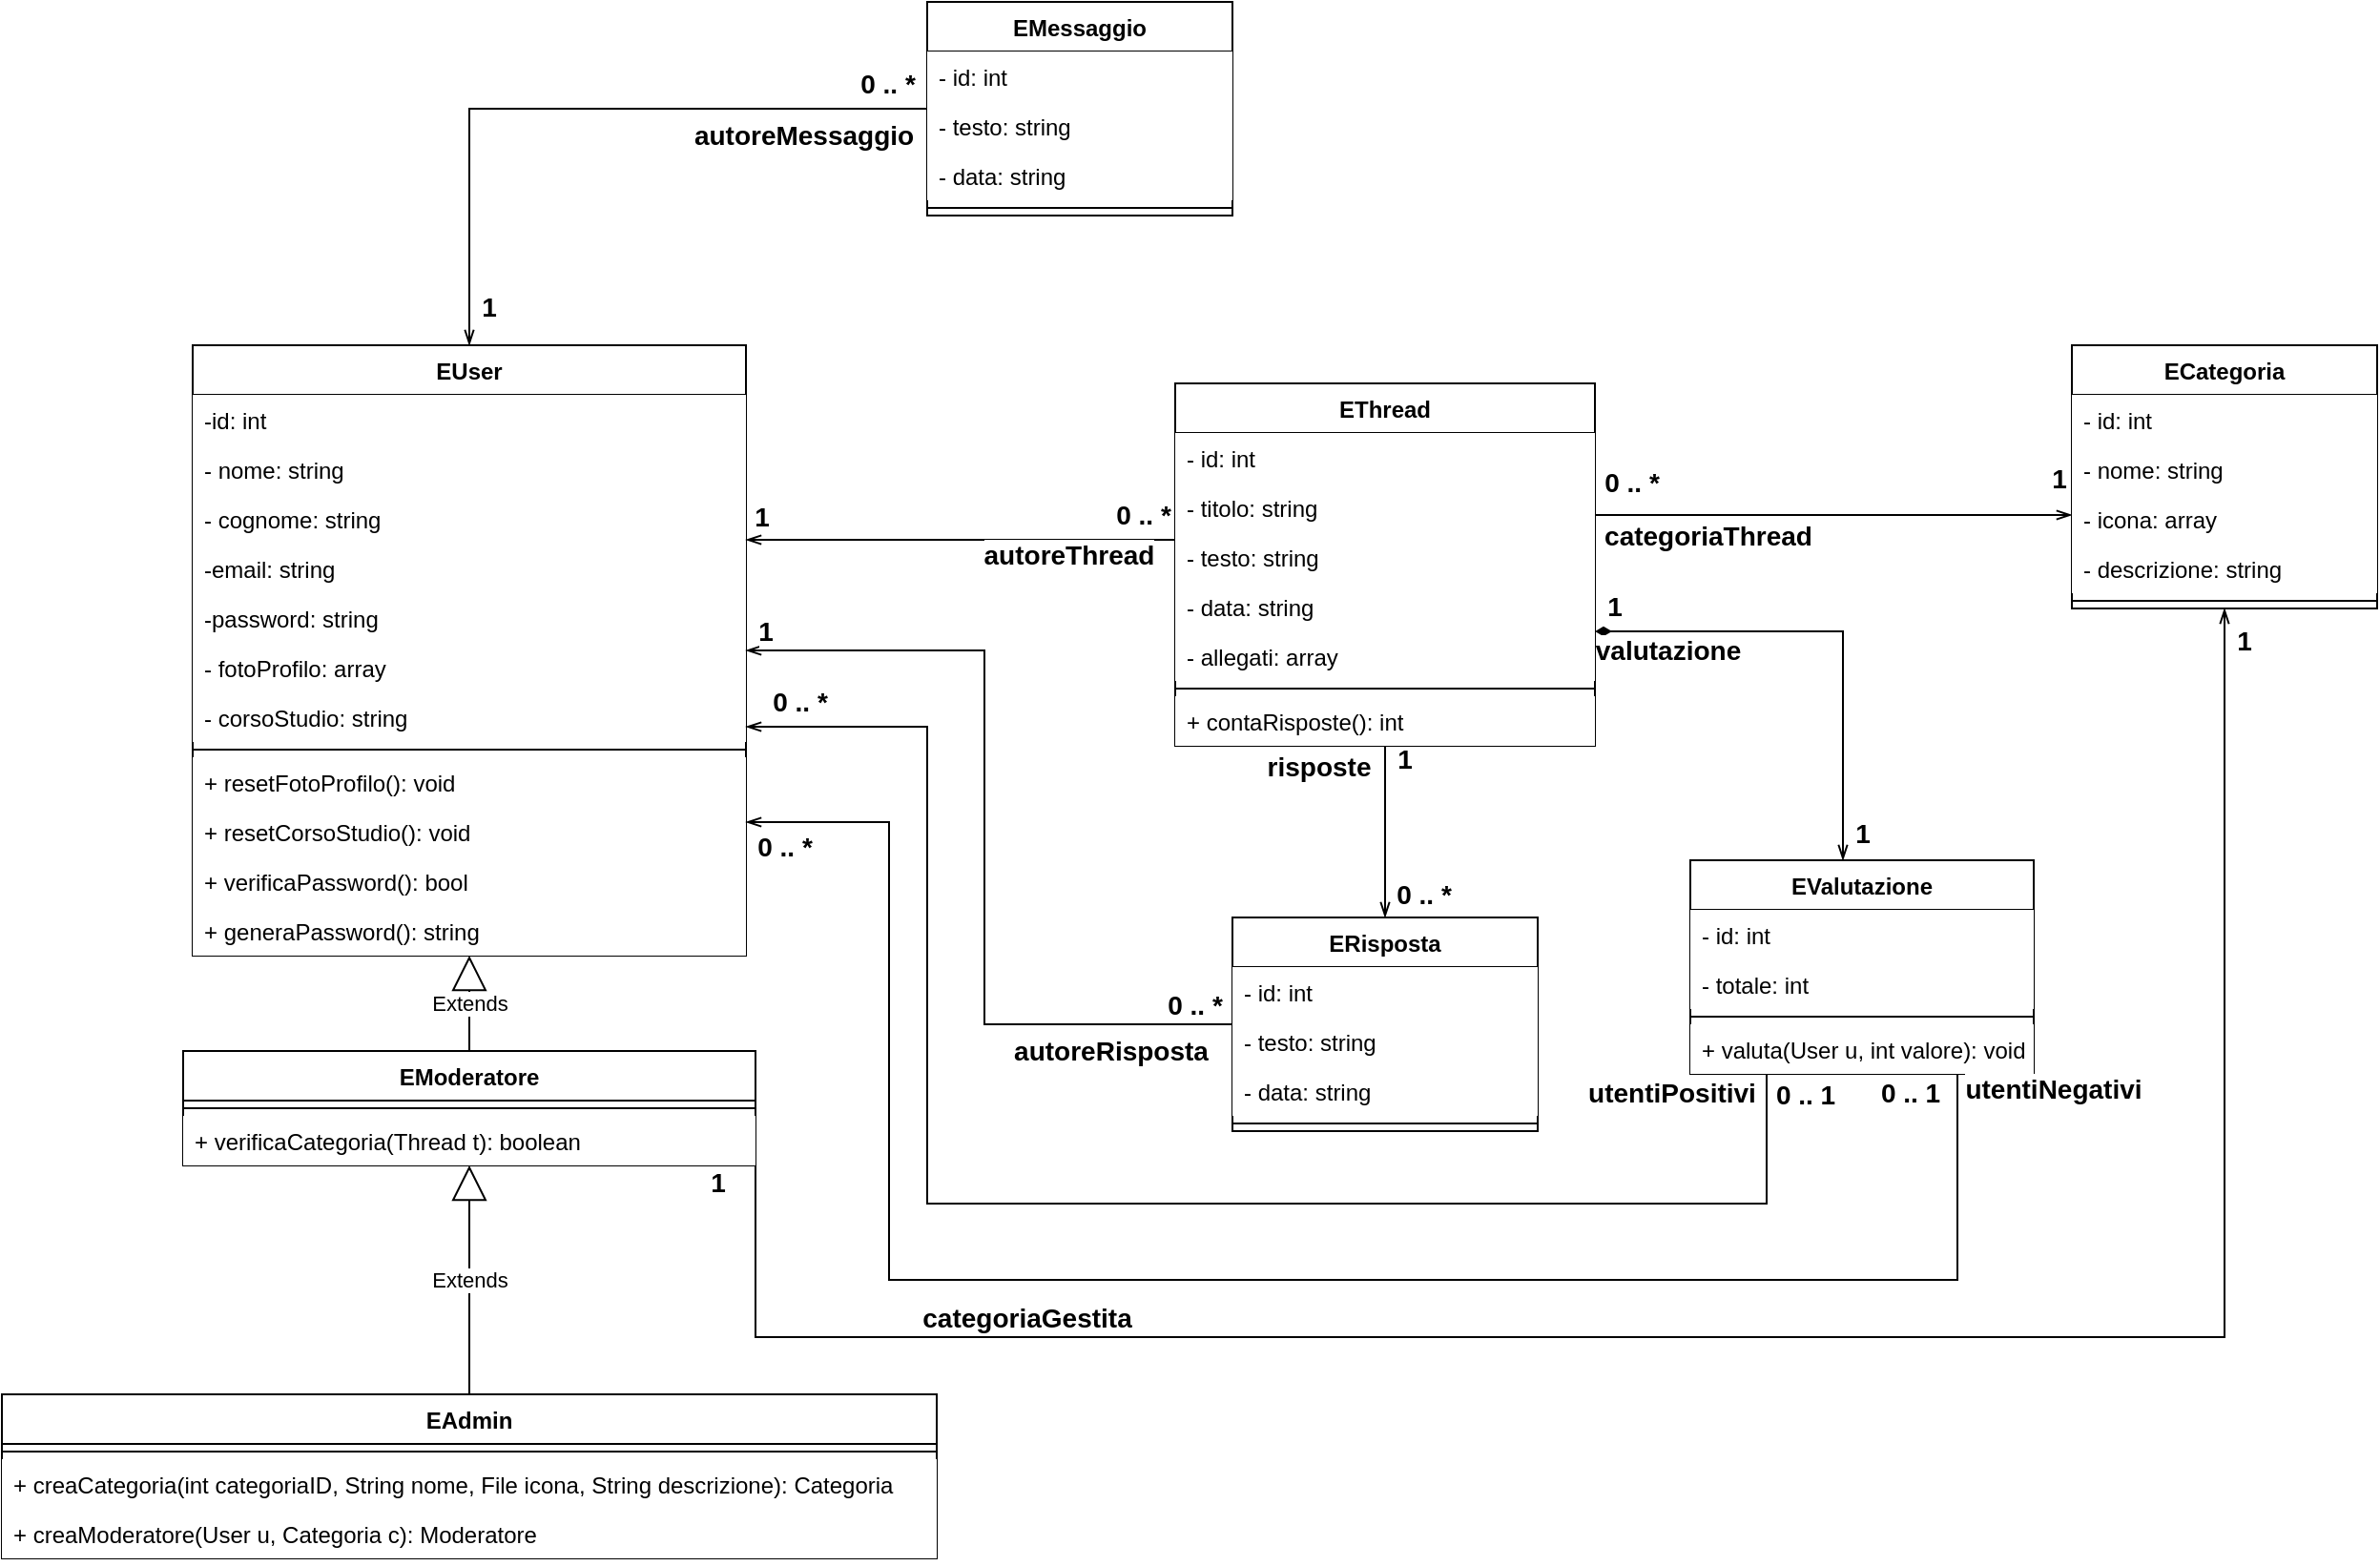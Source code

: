 <mxfile version="14.9.6" type="device"><diagram id="FY32SegJRbvCbCpzABQR" name="Pagina-1"><mxGraphModel dx="1422" dy="822" grid="1" gridSize="10" guides="1" tooltips="1" connect="1" arrows="1" fold="1" page="1" pageScale="1" pageWidth="1169" pageHeight="827" math="0" shadow="0"><root><mxCell id="0"/><mxCell id="1" parent="0"/><mxCell id="3HwnEbcw_e1XSlA-QCfB-1" value="EUser" style="swimlane;fontStyle=1;align=center;verticalAlign=top;childLayout=stackLayout;horizontal=1;startSize=26;horizontalStack=0;resizeParent=1;resizeParentMax=0;resizeLast=0;collapsible=1;marginBottom=0;" parent="1" vertex="1"><mxGeometry x="130" y="210" width="290" height="320" as="geometry"/></mxCell><mxCell id="3HwnEbcw_e1XSlA-QCfB-2" value="-id: int" style="text;align=left;verticalAlign=top;spacingLeft=4;spacingRight=4;overflow=hidden;rotatable=0;points=[[0,0.5],[1,0.5]];portConstraint=eastwest;fillColor=#FFFFFF;" parent="3HwnEbcw_e1XSlA-QCfB-1" vertex="1"><mxGeometry y="26" width="290" height="26" as="geometry"/></mxCell><mxCell id="9W8yVL9PC2JfzHvcN7Px-11" value="- nome: string" style="text;align=left;verticalAlign=top;spacingLeft=4;spacingRight=4;overflow=hidden;rotatable=0;points=[[0,0.5],[1,0.5]];portConstraint=eastwest;fillColor=#FFFFFF;" parent="3HwnEbcw_e1XSlA-QCfB-1" vertex="1"><mxGeometry y="52" width="290" height="26" as="geometry"/></mxCell><mxCell id="3HwnEbcw_e1XSlA-QCfB-5" value="- cognome: string" style="text;align=left;verticalAlign=top;spacingLeft=4;spacingRight=4;overflow=hidden;rotatable=0;points=[[0,0.5],[1,0.5]];portConstraint=eastwest;fillColor=#FFFFFF;" parent="3HwnEbcw_e1XSlA-QCfB-1" vertex="1"><mxGeometry y="78" width="290" height="26" as="geometry"/></mxCell><mxCell id="3HwnEbcw_e1XSlA-QCfB-6" value="-email: string" style="text;align=left;verticalAlign=top;spacingLeft=4;spacingRight=4;overflow=hidden;rotatable=0;points=[[0,0.5],[1,0.5]];portConstraint=eastwest;fillColor=#FFFFFF;" parent="3HwnEbcw_e1XSlA-QCfB-1" vertex="1"><mxGeometry y="104" width="290" height="26" as="geometry"/></mxCell><mxCell id="3HwnEbcw_e1XSlA-QCfB-8" value="-password: string" style="text;align=left;verticalAlign=top;spacingLeft=4;spacingRight=4;overflow=hidden;rotatable=0;points=[[0,0.5],[1,0.5]];portConstraint=eastwest;fillColor=#FFFFFF;" parent="3HwnEbcw_e1XSlA-QCfB-1" vertex="1"><mxGeometry y="130" width="290" height="26" as="geometry"/></mxCell><mxCell id="3HwnEbcw_e1XSlA-QCfB-9" value="- fotoProfilo: array" style="text;align=left;verticalAlign=top;spacingLeft=4;spacingRight=4;overflow=hidden;rotatable=0;points=[[0,0.5],[1,0.5]];portConstraint=eastwest;fillColor=#FFFFFF;" parent="3HwnEbcw_e1XSlA-QCfB-1" vertex="1"><mxGeometry y="156" width="290" height="26" as="geometry"/></mxCell><mxCell id="3HwnEbcw_e1XSlA-QCfB-7" value="- corsoStudio: string" style="text;align=left;verticalAlign=top;spacingLeft=4;spacingRight=4;overflow=hidden;rotatable=0;points=[[0,0.5],[1,0.5]];portConstraint=eastwest;fillColor=#FFFFFF;" parent="3HwnEbcw_e1XSlA-QCfB-1" vertex="1"><mxGeometry y="182" width="290" height="26" as="geometry"/></mxCell><mxCell id="3HwnEbcw_e1XSlA-QCfB-3" value="" style="line;strokeWidth=1;align=left;verticalAlign=middle;spacingTop=-1;spacingLeft=3;spacingRight=3;rotatable=0;labelPosition=right;points=[];portConstraint=eastwest;fillColor=#FFFFFF;" parent="3HwnEbcw_e1XSlA-QCfB-1" vertex="1"><mxGeometry y="208" width="290" height="8" as="geometry"/></mxCell><mxCell id="-nfdwurBLemHVK1uT5sE-1" value="+ resetFotoProfilo(): void" style="text;align=left;verticalAlign=top;spacingLeft=4;spacingRight=4;overflow=hidden;rotatable=0;points=[[0,0.5],[1,0.5]];portConstraint=eastwest;fillColor=#FFFFFF;" parent="3HwnEbcw_e1XSlA-QCfB-1" vertex="1"><mxGeometry y="216" width="290" height="26" as="geometry"/></mxCell><mxCell id="-nfdwurBLemHVK1uT5sE-2" value="+ resetCorsoStudio(): void" style="text;align=left;verticalAlign=top;spacingLeft=4;spacingRight=4;overflow=hidden;rotatable=0;points=[[0,0.5],[1,0.5]];portConstraint=eastwest;fillColor=#FFFFFF;" parent="3HwnEbcw_e1XSlA-QCfB-1" vertex="1"><mxGeometry y="242" width="290" height="26" as="geometry"/></mxCell><mxCell id="n_LDOD_mzaV1U_1weBb0-1" value="+ verificaPassword(): bool" style="text;align=left;verticalAlign=top;spacingLeft=4;spacingRight=4;overflow=hidden;rotatable=0;points=[[0,0.5],[1,0.5]];portConstraint=eastwest;fillColor=#FFFFFF;" parent="3HwnEbcw_e1XSlA-QCfB-1" vertex="1"><mxGeometry y="268" width="290" height="26" as="geometry"/></mxCell><mxCell id="n_LDOD_mzaV1U_1weBb0-3" value="+ generaPassword(): string" style="text;align=left;verticalAlign=top;spacingLeft=4;spacingRight=4;overflow=hidden;rotatable=0;points=[[0,0.5],[1,0.5]];portConstraint=eastwest;fillColor=#FFFFFF;" parent="3HwnEbcw_e1XSlA-QCfB-1" vertex="1"><mxGeometry y="294" width="290" height="26" as="geometry"/></mxCell><mxCell id="3HwnEbcw_e1XSlA-QCfB-112" style="edgeStyle=orthogonalEdgeStyle;rounded=0;orthogonalLoop=1;jettySize=auto;html=1;startArrow=none;startFill=0;endArrow=openThin;endFill=0;" parent="1" source="3HwnEbcw_e1XSlA-QCfB-20" target="3HwnEbcw_e1XSlA-QCfB-1" edge="1"><mxGeometry relative="1" as="geometry"/></mxCell><mxCell id="3HwnEbcw_e1XSlA-QCfB-113" value="&lt;b&gt;&lt;font style=&quot;font-size: 14px&quot;&gt;0 .. *&lt;/font&gt;&lt;/b&gt;" style="edgeLabel;html=1;align=center;verticalAlign=middle;resizable=0;points=[];" parent="3HwnEbcw_e1XSlA-QCfB-112" vertex="1" connectable="0"><mxGeometry x="-0.907" relative="1" as="geometry"><mxPoint x="-4" y="-13" as="offset"/></mxGeometry></mxCell><mxCell id="3HwnEbcw_e1XSlA-QCfB-114" value="&lt;b&gt;&lt;font style=&quot;font-size: 14px&quot;&gt;1&lt;/font&gt;&lt;/b&gt;" style="edgeLabel;html=1;align=center;verticalAlign=middle;resizable=0;points=[];" parent="3HwnEbcw_e1XSlA-QCfB-112" vertex="1" connectable="0"><mxGeometry x="0.889" y="1" relative="1" as="geometry"><mxPoint x="9" as="offset"/></mxGeometry></mxCell><mxCell id="3HwnEbcw_e1XSlA-QCfB-115" value="&lt;font style=&quot;font-size: 14px&quot;&gt;&lt;b&gt;autoreMessaggio&lt;/b&gt;&lt;/font&gt;" style="edgeLabel;html=1;align=center;verticalAlign=middle;resizable=0;points=[];" parent="3HwnEbcw_e1XSlA-QCfB-112" vertex="1" connectable="0"><mxGeometry x="-0.517" relative="1" as="geometry"><mxPoint x="23" y="14" as="offset"/></mxGeometry></mxCell><mxCell id="3HwnEbcw_e1XSlA-QCfB-20" value="EMessaggio" style="swimlane;fontStyle=1;align=center;verticalAlign=top;childLayout=stackLayout;horizontal=1;startSize=26;horizontalStack=0;resizeParent=1;resizeParentMax=0;resizeLast=0;collapsible=1;marginBottom=0;" parent="1" vertex="1"><mxGeometry x="515" y="30" width="160" height="112" as="geometry"/></mxCell><mxCell id="9W8yVL9PC2JfzHvcN7Px-12" value="- id: int" style="text;align=left;verticalAlign=top;spacingLeft=4;spacingRight=4;overflow=hidden;rotatable=0;points=[[0,0.5],[1,0.5]];portConstraint=eastwest;fillColor=#FFFFFF;" parent="3HwnEbcw_e1XSlA-QCfB-20" vertex="1"><mxGeometry y="26" width="160" height="26" as="geometry"/></mxCell><mxCell id="3HwnEbcw_e1XSlA-QCfB-21" value="- testo: string" style="text;align=left;verticalAlign=top;spacingLeft=4;spacingRight=4;overflow=hidden;rotatable=0;points=[[0,0.5],[1,0.5]];portConstraint=eastwest;fillColor=#FFFFFF;" parent="3HwnEbcw_e1XSlA-QCfB-20" vertex="1"><mxGeometry y="52" width="160" height="26" as="geometry"/></mxCell><mxCell id="3HwnEbcw_e1XSlA-QCfB-22" value="- data: string" style="text;align=left;verticalAlign=top;spacingLeft=4;spacingRight=4;overflow=hidden;rotatable=0;points=[[0,0.5],[1,0.5]];portConstraint=eastwest;fillColor=#FFFFFF;" parent="3HwnEbcw_e1XSlA-QCfB-20" vertex="1"><mxGeometry y="78" width="160" height="26" as="geometry"/></mxCell><mxCell id="3HwnEbcw_e1XSlA-QCfB-27" value="" style="line;strokeWidth=1;align=left;verticalAlign=middle;spacingTop=-1;spacingLeft=3;spacingRight=3;rotatable=0;labelPosition=right;points=[];portConstraint=eastwest;fillColor=#FFFFFF;" parent="3HwnEbcw_e1XSlA-QCfB-20" vertex="1"><mxGeometry y="104" width="160" height="8" as="geometry"/></mxCell><mxCell id="3HwnEbcw_e1XSlA-QCfB-116" style="edgeStyle=orthogonalEdgeStyle;rounded=0;orthogonalLoop=1;jettySize=auto;html=1;startArrow=none;startFill=0;endArrow=openThin;endFill=0;" parent="1" source="3HwnEbcw_e1XSlA-QCfB-29" target="3HwnEbcw_e1XSlA-QCfB-1" edge="1"><mxGeometry relative="1" as="geometry"><Array as="points"><mxPoint x="465" y="312"/><mxPoint x="465" y="312"/></Array></mxGeometry></mxCell><mxCell id="3HwnEbcw_e1XSlA-QCfB-117" value="&lt;b&gt;&lt;font style=&quot;font-size: 14px&quot;&gt;0 .. *&lt;/font&gt;&lt;/b&gt;" style="edgeLabel;html=1;align=center;verticalAlign=middle;resizable=0;points=[];" parent="3HwnEbcw_e1XSlA-QCfB-116" vertex="1" connectable="0"><mxGeometry x="-0.914" relative="1" as="geometry"><mxPoint x="-8" y="-13" as="offset"/></mxGeometry></mxCell><mxCell id="3HwnEbcw_e1XSlA-QCfB-118" value="&lt;b&gt;&lt;font style=&quot;font-size: 14px&quot;&gt;1&lt;/font&gt;&lt;/b&gt;" style="edgeLabel;html=1;align=center;verticalAlign=middle;resizable=0;points=[];" parent="3HwnEbcw_e1XSlA-QCfB-116" vertex="1" connectable="0"><mxGeometry x="0.929" y="-1" relative="1" as="geometry"><mxPoint y="-11" as="offset"/></mxGeometry></mxCell><mxCell id="3HwnEbcw_e1XSlA-QCfB-119" value="&lt;font style=&quot;font-size: 14px&quot;&gt;&lt;b&gt;autoreThread&lt;/b&gt;&lt;/font&gt;" style="edgeLabel;html=1;align=center;verticalAlign=middle;resizable=0;points=[];" parent="3HwnEbcw_e1XSlA-QCfB-116" vertex="1" connectable="0"><mxGeometry x="-0.35" y="1" relative="1" as="geometry"><mxPoint x="17" y="7" as="offset"/></mxGeometry></mxCell><mxCell id="3HwnEbcw_e1XSlA-QCfB-124" style="edgeStyle=orthogonalEdgeStyle;rounded=0;orthogonalLoop=1;jettySize=auto;html=1;entryX=0.5;entryY=0;entryDx=0;entryDy=0;startArrow=none;startFill=0;endArrow=openThin;endFill=0;" parent="1" source="3HwnEbcw_e1XSlA-QCfB-29" target="3HwnEbcw_e1XSlA-QCfB-65" edge="1"><mxGeometry relative="1" as="geometry"/></mxCell><mxCell id="3HwnEbcw_e1XSlA-QCfB-125" value="&lt;b&gt;&lt;font style=&quot;font-size: 14px&quot;&gt;1&lt;/font&gt;&lt;/b&gt;" style="edgeLabel;html=1;align=center;verticalAlign=middle;resizable=0;points=[];" parent="3HwnEbcw_e1XSlA-QCfB-124" vertex="1" connectable="0"><mxGeometry x="-0.741" relative="1" as="geometry"><mxPoint x="10" y="-5" as="offset"/></mxGeometry></mxCell><mxCell id="3HwnEbcw_e1XSlA-QCfB-127" value="&lt;b&gt;&lt;font style=&quot;font-size: 14px&quot;&gt;0 .. *&lt;/font&gt;&lt;/b&gt;" style="edgeLabel;html=1;align=center;verticalAlign=middle;resizable=0;points=[];" parent="3HwnEbcw_e1XSlA-QCfB-124" vertex="1" connectable="0"><mxGeometry x="0.724" y="-1" relative="1" as="geometry"><mxPoint x="21" as="offset"/></mxGeometry></mxCell><mxCell id="3HwnEbcw_e1XSlA-QCfB-128" value="&lt;b&gt;&lt;font style=&quot;font-size: 14px&quot;&gt;risposte&lt;/font&gt;&lt;/b&gt;" style="edgeLabel;html=1;align=center;verticalAlign=middle;resizable=0;points=[];" parent="3HwnEbcw_e1XSlA-QCfB-124" vertex="1" connectable="0"><mxGeometry x="0.276" y="-1" relative="1" as="geometry"><mxPoint x="-34" y="-47" as="offset"/></mxGeometry></mxCell><mxCell id="3HwnEbcw_e1XSlA-QCfB-132" style="edgeStyle=orthogonalEdgeStyle;rounded=0;orthogonalLoop=1;jettySize=auto;html=1;startArrow=diamondThin;startFill=1;endArrow=openThin;endFill=0;" parent="1" source="3HwnEbcw_e1XSlA-QCfB-29" target="3HwnEbcw_e1XSlA-QCfB-56" edge="1"><mxGeometry relative="1" as="geometry"><Array as="points"><mxPoint x="995" y="360"/></Array></mxGeometry></mxCell><mxCell id="3HwnEbcw_e1XSlA-QCfB-134" value="&lt;b&gt;&lt;font style=&quot;font-size: 14px&quot;&gt;1&lt;/font&gt;&lt;/b&gt;" style="edgeLabel;html=1;align=center;verticalAlign=middle;resizable=0;points=[];" parent="3HwnEbcw_e1XSlA-QCfB-132" vertex="1" connectable="0"><mxGeometry x="-0.923" relative="1" as="geometry"><mxPoint y="-13" as="offset"/></mxGeometry></mxCell><mxCell id="3HwnEbcw_e1XSlA-QCfB-135" value="&lt;b&gt;&lt;font style=&quot;font-size: 14px&quot;&gt;1&lt;/font&gt;&lt;/b&gt;" style="edgeLabel;html=1;align=center;verticalAlign=middle;resizable=0;points=[];" parent="3HwnEbcw_e1XSlA-QCfB-132" vertex="1" connectable="0"><mxGeometry x="0.813" y="-1" relative="1" as="geometry"><mxPoint x="11" y="9" as="offset"/></mxGeometry></mxCell><mxCell id="3HwnEbcw_e1XSlA-QCfB-145" value="&lt;b&gt;&lt;font style=&quot;font-size: 14px&quot;&gt;valutazione&lt;/font&gt;&lt;/b&gt;" style="edgeLabel;html=1;align=center;verticalAlign=middle;resizable=0;points=[];" parent="3HwnEbcw_e1XSlA-QCfB-132" vertex="1" connectable="0"><mxGeometry x="-0.607" y="2" relative="1" as="geometry"><mxPoint x="-11" y="12" as="offset"/></mxGeometry></mxCell><mxCell id="3HwnEbcw_e1XSlA-QCfB-140" style="edgeStyle=orthogonalEdgeStyle;rounded=0;orthogonalLoop=1;jettySize=auto;html=1;startArrow=none;startFill=0;endArrow=openThin;endFill=0;" parent="1" source="3HwnEbcw_e1XSlA-QCfB-29" target="3HwnEbcw_e1XSlA-QCfB-47" edge="1"><mxGeometry relative="1" as="geometry"><Array as="points"><mxPoint x="905" y="299"/><mxPoint x="905" y="299"/></Array></mxGeometry></mxCell><mxCell id="3HwnEbcw_e1XSlA-QCfB-141" value="&lt;b&gt;&lt;font style=&quot;font-size: 14px&quot;&gt;0 .. *&lt;/font&gt;&lt;/b&gt;" style="edgeLabel;html=1;align=center;verticalAlign=middle;resizable=0;points=[];" parent="3HwnEbcw_e1XSlA-QCfB-140" vertex="1" connectable="0"><mxGeometry x="-0.893" y="-2" relative="1" as="geometry"><mxPoint x="5" y="-19" as="offset"/></mxGeometry></mxCell><mxCell id="3HwnEbcw_e1XSlA-QCfB-143" value="&lt;b&gt;&lt;font style=&quot;font-size: 14px&quot;&gt;1&lt;/font&gt;&lt;/b&gt;" style="edgeLabel;html=1;align=center;verticalAlign=middle;resizable=0;points=[];" parent="3HwnEbcw_e1XSlA-QCfB-140" vertex="1" connectable="0"><mxGeometry x="0.843" y="-2" relative="1" as="geometry"><mxPoint x="12" y="-21" as="offset"/></mxGeometry></mxCell><mxCell id="3HwnEbcw_e1XSlA-QCfB-144" value="&lt;b&gt;&lt;font style=&quot;font-size: 14px&quot;&gt;categoriaThread&lt;/font&gt;&lt;/b&gt;" style="edgeLabel;html=1;align=center;verticalAlign=middle;resizable=0;points=[];" parent="3HwnEbcw_e1XSlA-QCfB-140" vertex="1" connectable="0"><mxGeometry x="-0.907" relative="1" as="geometry"><mxPoint x="47" y="11" as="offset"/></mxGeometry></mxCell><mxCell id="3HwnEbcw_e1XSlA-QCfB-29" value="EThread" style="swimlane;fontStyle=1;align=center;verticalAlign=top;childLayout=stackLayout;horizontal=1;startSize=26;horizontalStack=0;resizeParent=1;resizeParentMax=0;resizeLast=0;collapsible=1;marginBottom=0;" parent="1" vertex="1"><mxGeometry x="645" y="230" width="220" height="190" as="geometry"/></mxCell><mxCell id="9W8yVL9PC2JfzHvcN7Px-13" value="- id: int" style="text;align=left;verticalAlign=top;spacingLeft=4;spacingRight=4;overflow=hidden;rotatable=0;points=[[0,0.5],[1,0.5]];portConstraint=eastwest;fillColor=#FFFFFF;" parent="3HwnEbcw_e1XSlA-QCfB-29" vertex="1"><mxGeometry y="26" width="220" height="26" as="geometry"/></mxCell><mxCell id="3HwnEbcw_e1XSlA-QCfB-30" value="- titolo: string" style="text;align=left;verticalAlign=top;spacingLeft=4;spacingRight=4;overflow=hidden;rotatable=0;points=[[0,0.5],[1,0.5]];portConstraint=eastwest;fillColor=#FFFFFF;" parent="3HwnEbcw_e1XSlA-QCfB-29" vertex="1"><mxGeometry y="52" width="220" height="26" as="geometry"/></mxCell><mxCell id="3HwnEbcw_e1XSlA-QCfB-31" value="- testo: string" style="text;align=left;verticalAlign=top;spacingLeft=4;spacingRight=4;overflow=hidden;rotatable=0;points=[[0,0.5],[1,0.5]];portConstraint=eastwest;fillColor=#FFFFFF;" parent="3HwnEbcw_e1XSlA-QCfB-29" vertex="1"><mxGeometry y="78" width="220" height="26" as="geometry"/></mxCell><mxCell id="3HwnEbcw_e1XSlA-QCfB-32" value="- data: string" style="text;align=left;verticalAlign=top;spacingLeft=4;spacingRight=4;overflow=hidden;rotatable=0;points=[[0,0.5],[1,0.5]];portConstraint=eastwest;fillColor=#FFFFFF;" parent="3HwnEbcw_e1XSlA-QCfB-29" vertex="1"><mxGeometry y="104" width="220" height="26" as="geometry"/></mxCell><mxCell id="3HwnEbcw_e1XSlA-QCfB-33" value="- allegati: array" style="text;align=left;verticalAlign=top;spacingLeft=4;spacingRight=4;overflow=hidden;rotatable=0;points=[[0,0.5],[1,0.5]];portConstraint=eastwest;fillColor=#FFFFFF;" parent="3HwnEbcw_e1XSlA-QCfB-29" vertex="1"><mxGeometry y="130" width="220" height="26" as="geometry"/></mxCell><mxCell id="3HwnEbcw_e1XSlA-QCfB-36" value="" style="line;strokeWidth=1;align=left;verticalAlign=middle;spacingTop=-1;spacingLeft=3;spacingRight=3;rotatable=0;labelPosition=right;points=[];portConstraint=eastwest;fillColor=#FFFFFF;" parent="3HwnEbcw_e1XSlA-QCfB-29" vertex="1"><mxGeometry y="156" width="220" height="8" as="geometry"/></mxCell><mxCell id="hhPWO3DGut4CV7Ng6Uzc-1" value="+ contaRisposte(): int" style="text;align=left;verticalAlign=top;spacingLeft=4;spacingRight=4;overflow=hidden;rotatable=0;points=[[0,0.5],[1,0.5]];portConstraint=eastwest;fillColor=#FFFFFF;" vertex="1" parent="3HwnEbcw_e1XSlA-QCfB-29"><mxGeometry y="164" width="220" height="26" as="geometry"/></mxCell><mxCell id="3HwnEbcw_e1XSlA-QCfB-47" value="ECategoria" style="swimlane;fontStyle=1;align=center;verticalAlign=top;childLayout=stackLayout;horizontal=1;startSize=26;horizontalStack=0;resizeParent=1;resizeParentMax=0;resizeLast=0;collapsible=1;marginBottom=0;" parent="1" vertex="1"><mxGeometry x="1115" y="210" width="160" height="138" as="geometry"/></mxCell><mxCell id="9W8yVL9PC2JfzHvcN7Px-17" value="- id: int" style="text;align=left;verticalAlign=top;spacingLeft=4;spacingRight=4;overflow=hidden;rotatable=0;points=[[0,0.5],[1,0.5]];portConstraint=eastwest;fillColor=#FFFFFF;" parent="3HwnEbcw_e1XSlA-QCfB-47" vertex="1"><mxGeometry y="26" width="160" height="26" as="geometry"/></mxCell><mxCell id="3HwnEbcw_e1XSlA-QCfB-48" value="- nome: string" style="text;align=left;verticalAlign=top;spacingLeft=4;spacingRight=4;overflow=hidden;rotatable=0;points=[[0,0.5],[1,0.5]];portConstraint=eastwest;fillColor=#FFFFFF;" parent="3HwnEbcw_e1XSlA-QCfB-47" vertex="1"><mxGeometry y="52" width="160" height="26" as="geometry"/></mxCell><mxCell id="3HwnEbcw_e1XSlA-QCfB-49" value="- icona: array" style="text;align=left;verticalAlign=top;spacingLeft=4;spacingRight=4;overflow=hidden;rotatable=0;points=[[0,0.5],[1,0.5]];portConstraint=eastwest;fillColor=#FFFFFF;" parent="3HwnEbcw_e1XSlA-QCfB-47" vertex="1"><mxGeometry y="78" width="160" height="26" as="geometry"/></mxCell><mxCell id="3HwnEbcw_e1XSlA-QCfB-50" value="- descrizione: string" style="text;align=left;verticalAlign=top;spacingLeft=4;spacingRight=4;overflow=hidden;rotatable=0;points=[[0,0.5],[1,0.5]];portConstraint=eastwest;fillColor=#FFFFFF;" parent="3HwnEbcw_e1XSlA-QCfB-47" vertex="1"><mxGeometry y="104" width="160" height="26" as="geometry"/></mxCell><mxCell id="3HwnEbcw_e1XSlA-QCfB-54" value="" style="line;strokeWidth=1;align=left;verticalAlign=middle;spacingTop=-1;spacingLeft=3;spacingRight=3;rotatable=0;labelPosition=right;points=[];portConstraint=eastwest;fillColor=#FFFFFF;" parent="3HwnEbcw_e1XSlA-QCfB-47" vertex="1"><mxGeometry y="130" width="160" height="8" as="geometry"/></mxCell><mxCell id="9W8yVL9PC2JfzHvcN7Px-7" style="edgeStyle=orthogonalEdgeStyle;rounded=0;orthogonalLoop=1;jettySize=auto;html=1;endArrow=openThin;endFill=0;" parent="1" source="3HwnEbcw_e1XSlA-QCfB-56" target="3HwnEbcw_e1XSlA-QCfB-1" edge="1"><mxGeometry relative="1" as="geometry"><Array as="points"><mxPoint x="1055" y="700"/><mxPoint x="495" y="700"/><mxPoint x="495" y="460"/></Array><mxPoint x="460" y="550" as="targetPoint"/></mxGeometry></mxCell><mxCell id="3HwnEbcw_e1XSlA-QCfB-56" value="EValutazione" style="swimlane;fontStyle=1;align=center;verticalAlign=top;childLayout=stackLayout;horizontal=1;startSize=26;horizontalStack=0;resizeParent=1;resizeParentMax=0;resizeLast=0;collapsible=1;marginBottom=0;" parent="1" vertex="1"><mxGeometry x="915" y="480" width="180" height="112" as="geometry"/></mxCell><mxCell id="9W8yVL9PC2JfzHvcN7Px-16" value="- id: int" style="text;align=left;verticalAlign=top;spacingLeft=4;spacingRight=4;overflow=hidden;rotatable=0;points=[[0,0.5],[1,0.5]];portConstraint=eastwest;fillColor=#FFFFFF;" parent="3HwnEbcw_e1XSlA-QCfB-56" vertex="1"><mxGeometry y="26" width="180" height="26" as="geometry"/></mxCell><mxCell id="3HwnEbcw_e1XSlA-QCfB-57" value="- totale: int" style="text;align=left;verticalAlign=top;spacingLeft=4;spacingRight=4;overflow=hidden;rotatable=0;points=[[0,0.5],[1,0.5]];portConstraint=eastwest;fillColor=#FFFFFF;" parent="3HwnEbcw_e1XSlA-QCfB-56" vertex="1"><mxGeometry y="52" width="180" height="26" as="geometry"/></mxCell><mxCell id="3HwnEbcw_e1XSlA-QCfB-63" value="" style="line;strokeWidth=1;align=left;verticalAlign=middle;spacingTop=-1;spacingLeft=3;spacingRight=3;rotatable=0;labelPosition=right;points=[];portConstraint=eastwest;fillColor=#FFFFFF;" parent="3HwnEbcw_e1XSlA-QCfB-56" vertex="1"><mxGeometry y="78" width="180" height="8" as="geometry"/></mxCell><mxCell id="3HwnEbcw_e1XSlA-QCfB-64" value="+ valuta(User u, int valore): void" style="text;align=left;verticalAlign=top;spacingLeft=4;spacingRight=4;overflow=hidden;rotatable=0;points=[[0,0.5],[1,0.5]];portConstraint=eastwest;fillColor=#FFFFFF;" parent="3HwnEbcw_e1XSlA-QCfB-56" vertex="1"><mxGeometry y="86" width="180" height="26" as="geometry"/></mxCell><mxCell id="3HwnEbcw_e1XSlA-QCfB-120" style="edgeStyle=orthogonalEdgeStyle;rounded=0;orthogonalLoop=1;jettySize=auto;html=1;startArrow=none;startFill=0;endArrow=openThin;endFill=0;" parent="1" source="3HwnEbcw_e1XSlA-QCfB-65" target="3HwnEbcw_e1XSlA-QCfB-1" edge="1"><mxGeometry relative="1" as="geometry"><Array as="points"><mxPoint x="545" y="566"/><mxPoint x="545" y="370"/></Array></mxGeometry></mxCell><mxCell id="3HwnEbcw_e1XSlA-QCfB-121" value="&lt;b&gt;&lt;font style=&quot;font-size: 14px&quot;&gt;0 .. *&lt;/font&gt;&lt;/b&gt;" style="edgeLabel;html=1;align=center;verticalAlign=middle;resizable=0;points=[];" parent="3HwnEbcw_e1XSlA-QCfB-120" vertex="1" connectable="0"><mxGeometry x="-0.937" y="1" relative="1" as="geometry"><mxPoint x="-6" y="-11" as="offset"/></mxGeometry></mxCell><mxCell id="3HwnEbcw_e1XSlA-QCfB-122" value="&lt;b&gt;&lt;font style=&quot;font-size: 14px&quot;&gt;1&lt;/font&gt;&lt;/b&gt;" style="edgeLabel;html=1;align=center;verticalAlign=middle;resizable=0;points=[];" parent="3HwnEbcw_e1XSlA-QCfB-120" vertex="1" connectable="0"><mxGeometry x="0.866" y="2" relative="1" as="geometry"><mxPoint x="-20" y="-12" as="offset"/></mxGeometry></mxCell><mxCell id="3HwnEbcw_e1XSlA-QCfB-123" value="&lt;b&gt;&lt;font style=&quot;font-size: 14px&quot;&gt;autoreRisposta&lt;/font&gt;&lt;/b&gt;" style="edgeLabel;html=1;align=center;verticalAlign=middle;resizable=0;points=[];" parent="3HwnEbcw_e1XSlA-QCfB-120" vertex="1" connectable="0"><mxGeometry x="-0.567" y="3" relative="1" as="geometry"><mxPoint x="33" y="11" as="offset"/></mxGeometry></mxCell><mxCell id="3HwnEbcw_e1XSlA-QCfB-65" value="ERisposta" style="swimlane;fontStyle=1;align=center;verticalAlign=top;childLayout=stackLayout;horizontal=1;startSize=26;horizontalStack=0;resizeParent=1;resizeParentMax=0;resizeLast=0;collapsible=1;marginBottom=0;" parent="1" vertex="1"><mxGeometry x="675" y="510" width="160" height="112" as="geometry"/></mxCell><mxCell id="9W8yVL9PC2JfzHvcN7Px-15" value="- id: int" style="text;align=left;verticalAlign=top;spacingLeft=4;spacingRight=4;overflow=hidden;rotatable=0;points=[[0,0.5],[1,0.5]];portConstraint=eastwest;fillColor=#FFFFFF;" parent="3HwnEbcw_e1XSlA-QCfB-65" vertex="1"><mxGeometry y="26" width="160" height="26" as="geometry"/></mxCell><mxCell id="3HwnEbcw_e1XSlA-QCfB-66" value="- testo: string" style="text;align=left;verticalAlign=top;spacingLeft=4;spacingRight=4;overflow=hidden;rotatable=0;points=[[0,0.5],[1,0.5]];portConstraint=eastwest;fillColor=#FFFFFF;" parent="3HwnEbcw_e1XSlA-QCfB-65" vertex="1"><mxGeometry y="52" width="160" height="26" as="geometry"/></mxCell><mxCell id="3HwnEbcw_e1XSlA-QCfB-67" value="- data: string" style="text;align=left;verticalAlign=top;spacingLeft=4;spacingRight=4;overflow=hidden;rotatable=0;points=[[0,0.5],[1,0.5]];portConstraint=eastwest;fillColor=#FFFFFF;" parent="3HwnEbcw_e1XSlA-QCfB-65" vertex="1"><mxGeometry y="78" width="160" height="26" as="geometry"/></mxCell><mxCell id="3HwnEbcw_e1XSlA-QCfB-72" value="" style="line;strokeWidth=1;align=left;verticalAlign=middle;spacingTop=-1;spacingLeft=3;spacingRight=3;rotatable=0;labelPosition=right;points=[];portConstraint=eastwest;fillColor=#FFFFFF;" parent="3HwnEbcw_e1XSlA-QCfB-65" vertex="1"><mxGeometry y="104" width="160" height="8" as="geometry"/></mxCell><mxCell id="3HwnEbcw_e1XSlA-QCfB-146" style="edgeStyle=orthogonalEdgeStyle;rounded=0;orthogonalLoop=1;jettySize=auto;html=1;startArrow=none;startFill=0;endArrow=openThin;endFill=0;" parent="1" source="3HwnEbcw_e1XSlA-QCfB-74" target="3HwnEbcw_e1XSlA-QCfB-47" edge="1"><mxGeometry relative="1" as="geometry"><Array as="points"><mxPoint x="425" y="730"/><mxPoint x="1195" y="730"/></Array></mxGeometry></mxCell><mxCell id="3HwnEbcw_e1XSlA-QCfB-147" value="&lt;b&gt;&lt;font style=&quot;font-size: 14px&quot;&gt;1&lt;/font&gt;&lt;/b&gt;" style="edgeLabel;html=1;align=center;verticalAlign=middle;resizable=0;points=[];" parent="3HwnEbcw_e1XSlA-QCfB-146" vertex="1" connectable="0"><mxGeometry x="0.972" y="-1" relative="1" as="geometry"><mxPoint x="9" y="-1" as="offset"/></mxGeometry></mxCell><mxCell id="3HwnEbcw_e1XSlA-QCfB-148" value="&lt;b&gt;&lt;font style=&quot;font-size: 14px&quot;&gt;1&lt;/font&gt;&lt;/b&gt;" style="edgeLabel;html=1;align=center;verticalAlign=middle;resizable=0;points=[];" parent="3HwnEbcw_e1XSlA-QCfB-146" vertex="1" connectable="0"><mxGeometry x="-0.931" y="3" relative="1" as="geometry"><mxPoint x="-23" y="-34" as="offset"/></mxGeometry></mxCell><mxCell id="3HwnEbcw_e1XSlA-QCfB-149" value="&lt;b&gt;&lt;font style=&quot;font-size: 14px&quot;&gt;categoriaGestita&lt;/font&gt;&lt;/b&gt;" style="edgeLabel;html=1;align=center;verticalAlign=middle;resizable=0;points=[];" parent="3HwnEbcw_e1XSlA-QCfB-146" vertex="1" connectable="0"><mxGeometry x="-0.606" y="-1" relative="1" as="geometry"><mxPoint x="-13" y="-11" as="offset"/></mxGeometry></mxCell><mxCell id="3HwnEbcw_e1XSlA-QCfB-74" value="EModeratore" style="swimlane;fontStyle=1;align=center;verticalAlign=top;childLayout=stackLayout;horizontal=1;startSize=26;horizontalStack=0;resizeParent=1;resizeParentMax=0;resizeLast=0;collapsible=1;marginBottom=0;fillColor=#FFFFFF;" parent="1" vertex="1"><mxGeometry x="125" y="580" width="300" height="60" as="geometry"/></mxCell><mxCell id="3HwnEbcw_e1XSlA-QCfB-76" value="" style="line;strokeWidth=1;align=left;verticalAlign=middle;spacingTop=-1;spacingLeft=3;spacingRight=3;rotatable=0;labelPosition=right;points=[];portConstraint=eastwest;fillColor=#FFFFFF;" parent="3HwnEbcw_e1XSlA-QCfB-74" vertex="1"><mxGeometry y="26" width="300" height="8" as="geometry"/></mxCell><mxCell id="OJrcWGWvBB-JbMSh8c1r-11" value="+ verificaCategoria(Thread t): boolean" style="text;strokeColor=none;align=left;verticalAlign=top;spacingLeft=4;spacingRight=4;overflow=hidden;rotatable=0;points=[[0,0.5],[1,0.5]];portConstraint=eastwest;fillColor=#FFFFFF;" parent="3HwnEbcw_e1XSlA-QCfB-74" vertex="1"><mxGeometry y="34" width="300" height="26" as="geometry"/></mxCell><mxCell id="3HwnEbcw_e1XSlA-QCfB-96" value="EAdmin" style="swimlane;fontStyle=1;align=center;verticalAlign=top;childLayout=stackLayout;horizontal=1;startSize=26;horizontalStack=0;resizeParent=1;resizeParentMax=0;resizeLast=0;collapsible=1;marginBottom=0;fillColor=#FFFFFF;" parent="1" vertex="1"><mxGeometry x="30" y="760" width="490" height="86" as="geometry"/></mxCell><mxCell id="3HwnEbcw_e1XSlA-QCfB-98" value="" style="line;strokeWidth=1;align=left;verticalAlign=middle;spacingTop=-1;spacingLeft=3;spacingRight=3;rotatable=0;labelPosition=right;points=[];portConstraint=eastwest;fillColor=#FFFFFF;" parent="3HwnEbcw_e1XSlA-QCfB-96" vertex="1"><mxGeometry y="26" width="490" height="8" as="geometry"/></mxCell><mxCell id="3HwnEbcw_e1XSlA-QCfB-99" value="+ creaCategoria(int categoriaID, String nome, File icona, String descrizione): Categoria" style="text;strokeColor=none;align=left;verticalAlign=top;spacingLeft=4;spacingRight=4;overflow=hidden;rotatable=0;points=[[0,0.5],[1,0.5]];portConstraint=eastwest;fillColor=#FFFFFF;" parent="3HwnEbcw_e1XSlA-QCfB-96" vertex="1"><mxGeometry y="34" width="490" height="26" as="geometry"/></mxCell><mxCell id="9W8yVL9PC2JfzHvcN7Px-4" value="+ creaModeratore(User u, Categoria c): Moderatore" style="text;strokeColor=none;align=left;verticalAlign=top;spacingLeft=4;spacingRight=4;overflow=hidden;rotatable=0;points=[[0,0.5],[1,0.5]];portConstraint=eastwest;fillColor=#FFFFFF;" parent="3HwnEbcw_e1XSlA-QCfB-96" vertex="1"><mxGeometry y="60" width="490" height="26" as="geometry"/></mxCell><mxCell id="3HwnEbcw_e1XSlA-QCfB-101" value="Extends" style="endArrow=block;endSize=16;endFill=0;html=1;" parent="1" source="3HwnEbcw_e1XSlA-QCfB-74" target="3HwnEbcw_e1XSlA-QCfB-1" edge="1"><mxGeometry width="160" relative="1" as="geometry"><mxPoint x="285" y="510" as="sourcePoint"/><mxPoint x="445" y="510" as="targetPoint"/></mxGeometry></mxCell><mxCell id="3HwnEbcw_e1XSlA-QCfB-102" value="Extends" style="endArrow=block;endSize=16;endFill=0;html=1;" parent="1" source="3HwnEbcw_e1XSlA-QCfB-96" target="3HwnEbcw_e1XSlA-QCfB-74" edge="1"><mxGeometry width="160" relative="1" as="geometry"><mxPoint x="245" y="680" as="sourcePoint"/><mxPoint x="405" y="680" as="targetPoint"/></mxGeometry></mxCell><mxCell id="3HwnEbcw_e1XSlA-QCfB-129" style="edgeStyle=orthogonalEdgeStyle;rounded=0;orthogonalLoop=1;jettySize=auto;html=1;startArrow=none;startFill=0;endArrow=openThin;endFill=0;" parent="1" source="3HwnEbcw_e1XSlA-QCfB-56" target="3HwnEbcw_e1XSlA-QCfB-1" edge="1"><mxGeometry relative="1" as="geometry"><Array as="points"><mxPoint x="955" y="660"/><mxPoint x="515" y="660"/><mxPoint x="515" y="410"/></Array></mxGeometry></mxCell><mxCell id="3HwnEbcw_e1XSlA-QCfB-130" value="&lt;b&gt;&lt;font style=&quot;font-size: 14px&quot;&gt;0 .. 1&lt;/font&gt;&lt;/b&gt;" style="edgeLabel;html=1;align=center;verticalAlign=middle;resizable=0;points=[];" parent="3HwnEbcw_e1XSlA-QCfB-129" vertex="1" connectable="0"><mxGeometry x="-0.969" y="-1" relative="1" as="geometry"><mxPoint x="21" y="-2" as="offset"/></mxGeometry></mxCell><mxCell id="3HwnEbcw_e1XSlA-QCfB-131" value="&lt;b&gt;&lt;font style=&quot;font-size: 14px&quot;&gt;0 .. *&lt;/font&gt;&lt;/b&gt;" style="edgeLabel;html=1;align=center;verticalAlign=middle;resizable=0;points=[];" parent="3HwnEbcw_e1XSlA-QCfB-129" vertex="1" connectable="0"><mxGeometry x="0.914" y="1" relative="1" as="geometry"><mxPoint x="-9" y="-14" as="offset"/></mxGeometry></mxCell><mxCell id="3HwnEbcw_e1XSlA-QCfB-133" value="&lt;b&gt;&lt;font style=&quot;font-size: 14px&quot;&gt;utentiPositivi&lt;/font&gt;&lt;/b&gt;" style="edgeLabel;html=1;align=center;verticalAlign=middle;resizable=0;points=[];" parent="3HwnEbcw_e1XSlA-QCfB-129" vertex="1" connectable="0"><mxGeometry x="-0.924" relative="1" as="geometry"><mxPoint x="-50" y="-23" as="offset"/></mxGeometry></mxCell><mxCell id="9W8yVL9PC2JfzHvcN7Px-8" value="&lt;b&gt;&lt;font style=&quot;font-size: 14px&quot;&gt;0 .. 1&lt;/font&gt;&lt;/b&gt;" style="edgeLabel;html=1;align=center;verticalAlign=middle;resizable=0;points=[];" parent="1" vertex="1" connectable="0"><mxGeometry x="985" y="620.001" as="geometry"><mxPoint x="45" y="-18" as="offset"/></mxGeometry></mxCell><mxCell id="9W8yVL9PC2JfzHvcN7Px-9" value="&lt;b&gt;&lt;font style=&quot;font-size: 14px&quot;&gt;utentiNegativi&lt;/font&gt;&lt;/b&gt;" style="edgeLabel;html=1;align=center;verticalAlign=middle;resizable=0;points=[];" parent="1" vertex="1" connectable="0"><mxGeometry x="1105" y="599.998" as="geometry"/></mxCell><mxCell id="9W8yVL9PC2JfzHvcN7Px-10" value="&lt;b&gt;&lt;font style=&quot;font-size: 14px&quot;&gt;0 .. *&lt;/font&gt;&lt;/b&gt;" style="edgeLabel;html=1;align=center;verticalAlign=middle;resizable=0;points=[];" parent="1" vertex="1" connectable="0"><mxGeometry x="440.004" y="419.999" as="geometry"><mxPoint y="53" as="offset"/></mxGeometry></mxCell></root></mxGraphModel></diagram></mxfile>